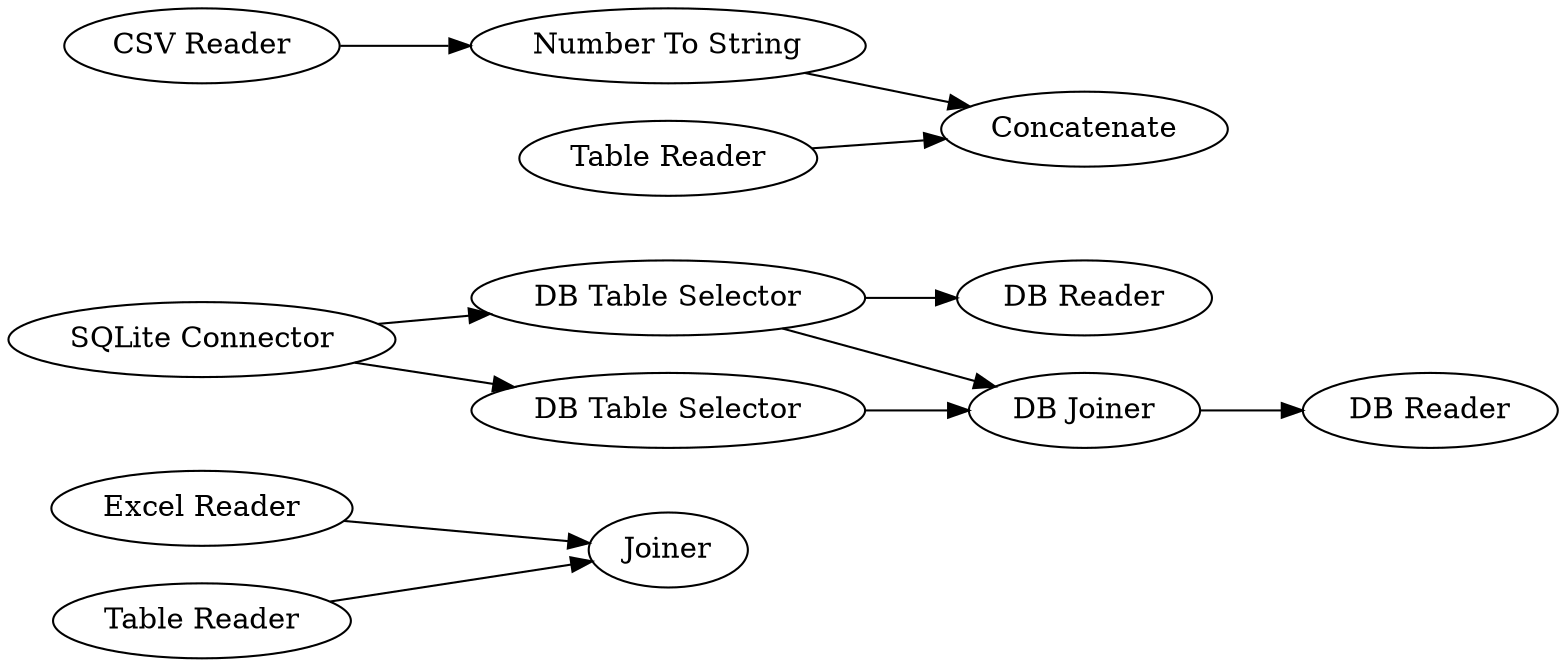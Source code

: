 digraph {
	291 -> 303
	279 -> 283
	290 -> 300
	302 -> 280
	302 -> 279
	300 -> 289
	281 -> 282
	280 -> 281
	293 -> 303
	292 -> 289
	279 -> 281
	283 [label="DB Reader"]
	292 [label="Table Reader"]
	290 [label="CSV Reader"]
	289 [label=Concatenate]
	280 [label="DB Table Selector"]
	293 [label="Table Reader"]
	291 [label="Excel Reader"]
	303 [label=Joiner]
	302 [label="SQLite Connector"]
	300 [label="Number To String"]
	279 [label="DB Table Selector"]
	282 [label="DB Reader"]
	281 [label="DB Joiner"]
	rankdir=LR
}

